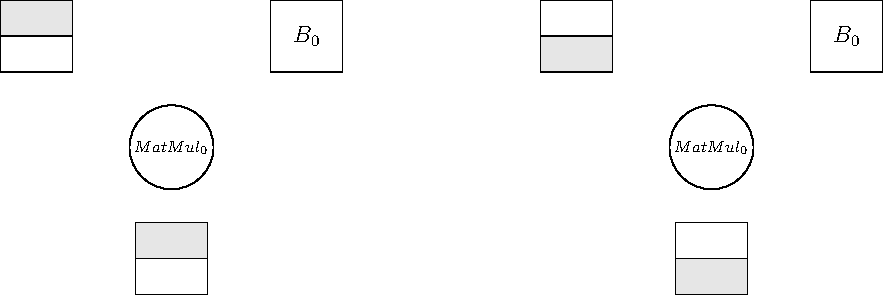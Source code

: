 size(40cm, 0);
unitsize(30, 0);
defaultpen(fontsize(12pt));


real rsize = 0.7;
real shiftUnit = 3;

picture getCircle(string s, pair pos, pen p = white)
{
    picture pic;
    path pt_circle = circle(pos, rsize);
    filldraw(pic, pt_circle, p);
    label(pic, s, pos, fontsize(8pt));
    return pic;
}

picture getRect(string s="", pair z=(0,0), real w=1.2, real h = 1.2,pen p = white) {
  picture pic;
  pair d=(w,h);
  filldraw(pic,box(-d/2,d/2), p);
  label(pic,s,(0,0));
  return shift(z)*pic;
}

picture getLogicalPic()
{
    picture pic;
    size(pic, 40cm, 0);
    unitsize(pic, 30, 0);

    real xshiftUnit = 1.5shiftUnit;
    real yshiftUnit = -0.618shiftUnit;

    picture A0 = getRect("$A_0$");
    picture B0 = getRect("$B_0$", (xshiftUnit, 0));

    real xOfCirclePt = midpoint(point(A0, E)--point(B0,W)).x;
    picture MatMul0 = getCircle("$MatMul_0$", (xOfCirclePt, yshiftUnit));

    add(pic, A0);
    add(pic, B0);
    add(pic, MatMul0);


    transform shiftRightDown = shift(xshiftUnit, 2*yshiftUnit);
    picture Y0 = shiftRightDown*getRect("$Y_0$");
    picture B1 = shiftRightDown*getRect("$B_1$", (xshiftUnit, 0));
    picture MatMul1 = shiftRightDown*getCircle("$MatMul_1$", (xOfCirclePt, yshiftUnit));
    picture Y1 = shiftRightDown*getRect("$Y_1$", (xOfCirclePt, 2yshiftUnit));

    add(pic, Y0);
    add(pic, B1);
    add(pic, MatMul1);
    add(pic, Y1);

    //draw lines
    path A0ToMat0 = point(A0, E){right}..{right}point(MatMul0, W);
    path B0ToMat0 = point(B0, W){left}..{left}point(MatMul0, E);
    path Mat0ToY0 = point(MatMul0, S){down}.. tension 2 ..{down}point(Y0, N);
    path Y0ToMat1 = point(Y0, S){down}..{right}point(MatMul1, W);
    path B1ToMat1 = point(B1, S){down}..{left}point(MatMul1, E);
    path Mat1ToY1 = point(MatMul1, S){down}..{down}point(Y1, N);

    draw(A0ToMat0, Arrow);
    draw(B0ToMat0, Arrow);
    draw(Mat0ToY0, Arrow);
    draw(Y0ToMat1, Arrow);
    draw(B1ToMat1, Arrow);
    draw(Mat1ToY1, Arrow);

    // box it and label
    pair centerOfPic = midpoint(point(Y0, W)--point(Y0,E));
    real boxWidth = 3shiftUnit;
    real boxHeight = 1.5shiftUnit;
    pair leftBottom = shift(-boxWidth, -boxHeight)*centerOfPic;
    pair rightUp = shift(boxWidth, boxHeight)*centerOfPic;
    label(leftBottom, "Logical View", 2NE);
    path encloseBox = box(leftBottom, rightUp);
    draw(pic, encloseBox);
    return pic;
}

void fillBoxUp(picture boxPic, pen p=lightgray)
{
    pair ptLeftBottom = point(boxPic, W);
    pair ptRightBottom = point(boxPic, E);
    pair ptLeftUp = point(boxPic, NW);
    pair ptRightUp = point(boxPic, NE);
    path upRect = ptLeftBottom--ptRightBottom--ptRightUp--ptLeftUp--cycle;
    filldraw(boxPic, upRect, p);
}

void fillBoxDown(picture boxPic, pen p=lightgray)
{
    pair ptLeftBottom = point(boxPic, SW);
    pair ptRightBottom = point(boxPic, SE);
    pair ptLeftUp = point(boxPic, W);
    pair ptRightUp = point(boxPic, E);
    path upRect = ptLeftBottom--ptRightBottom--ptRightUp--ptLeftUp--cycle;
    filldraw(boxPic, upRect, p);
}

void fillBoxLeft(picture boxPic, pen p=lightgray)
{
    pair ptLeftBottom = point(boxPic, SW);
    pair ptRightBottom = midpoint(point(boxPic, SW)--point(boxPic, SE));
    pair ptLeftUp = point(boxPic, NW);
    pair ptRightUp = midpoint(point(boxPic, NW)--point(boxPic, NE));
    path upRect = ptLeftBottom--ptRightBottom--ptRightUp--ptLeftUp--cycle;
    filldraw(boxPic, upRect, p);
}

void fillBoxRight(picture boxPic, pen p=lightgray)
{
    pair ptLeftBottom = midpoint(point(boxPic, SW)--point(boxPic, SE));
    pair ptRightBottom = point(boxPic, SE);
    pair ptLeftUp = midpoint(point(boxPic, NW)--point(boxPic, NE));
    pair ptRightUp = point(boxPic, NE);
    path upRect = ptLeftBottom--ptRightBottom--ptRightUp--ptLeftUp--cycle;
    filldraw(boxPic, upRect, p);
}

picture getBoxPic()
{
    picture pic;
    size(pic, 40cm, 0);
    unitsize(pic, 30, 0);

    real xshiftUnit = 1.5shiftUnit;
    real yshiftUnit = -0.618shiftUnit;

// ------device 0 layer 1
    picture dev0_A0 = getRect("");
    fillBoxUp(dev0_A0);
    picture dev0_B0 = getRect("$B_0$", (xshiftUnit, 0));

    real xOfCirclePt = midpoint(point(dev0_A0, E)--point(dev0_B0,W)).x;
    picture dev0_MatMul0 = getCircle("$MatMul_0$", (xOfCirclePt, yshiftUnit));

    add(pic, dev0_A0);
    add(pic, dev0_B0);
    add(pic, dev0_MatMul0);

    picture dev0_Y0 = getRect("", (xOfCirclePt, 2*yshiftUnit));
    fillBoxUp(dev0_Y0);
    add(pic, dev0_Y0);

//---------- device 1 layer 1
    transform shiftToDevice1 = shift(2xshiftUnit, 0);
    picture dev0_A0 = shiftToDevice1*getRect("");
    fillBoxDown(dev0_A0);

    picture dev0_B0 = shiftToDevice1*getRect("$B_0$", (xshiftUnit, 0));

    real xOfCirclePt = midpoint(point(dev0_A0, E)--point(dev0_B0,W)).x;
    picture dev0_MatMul0 = getCircle("$MatMul_0$", (xOfCirclePt, yshiftUnit));

    add(pic, dev0_A0);
    add(pic, dev0_B0);
    add(pic, dev0_MatMul0);

    picture dev0_Y0 = getRect("", (xOfCirclePt, 2*yshiftUnit));
    fillBoxDown(dev0_Y0);
    add(pic, dev0_Y0);

//
    return pic;
}

// picture logicalPic = getLogicalPic();
// add(logicalPic);

picture boxPic = getBoxPic();
add(boxPic);